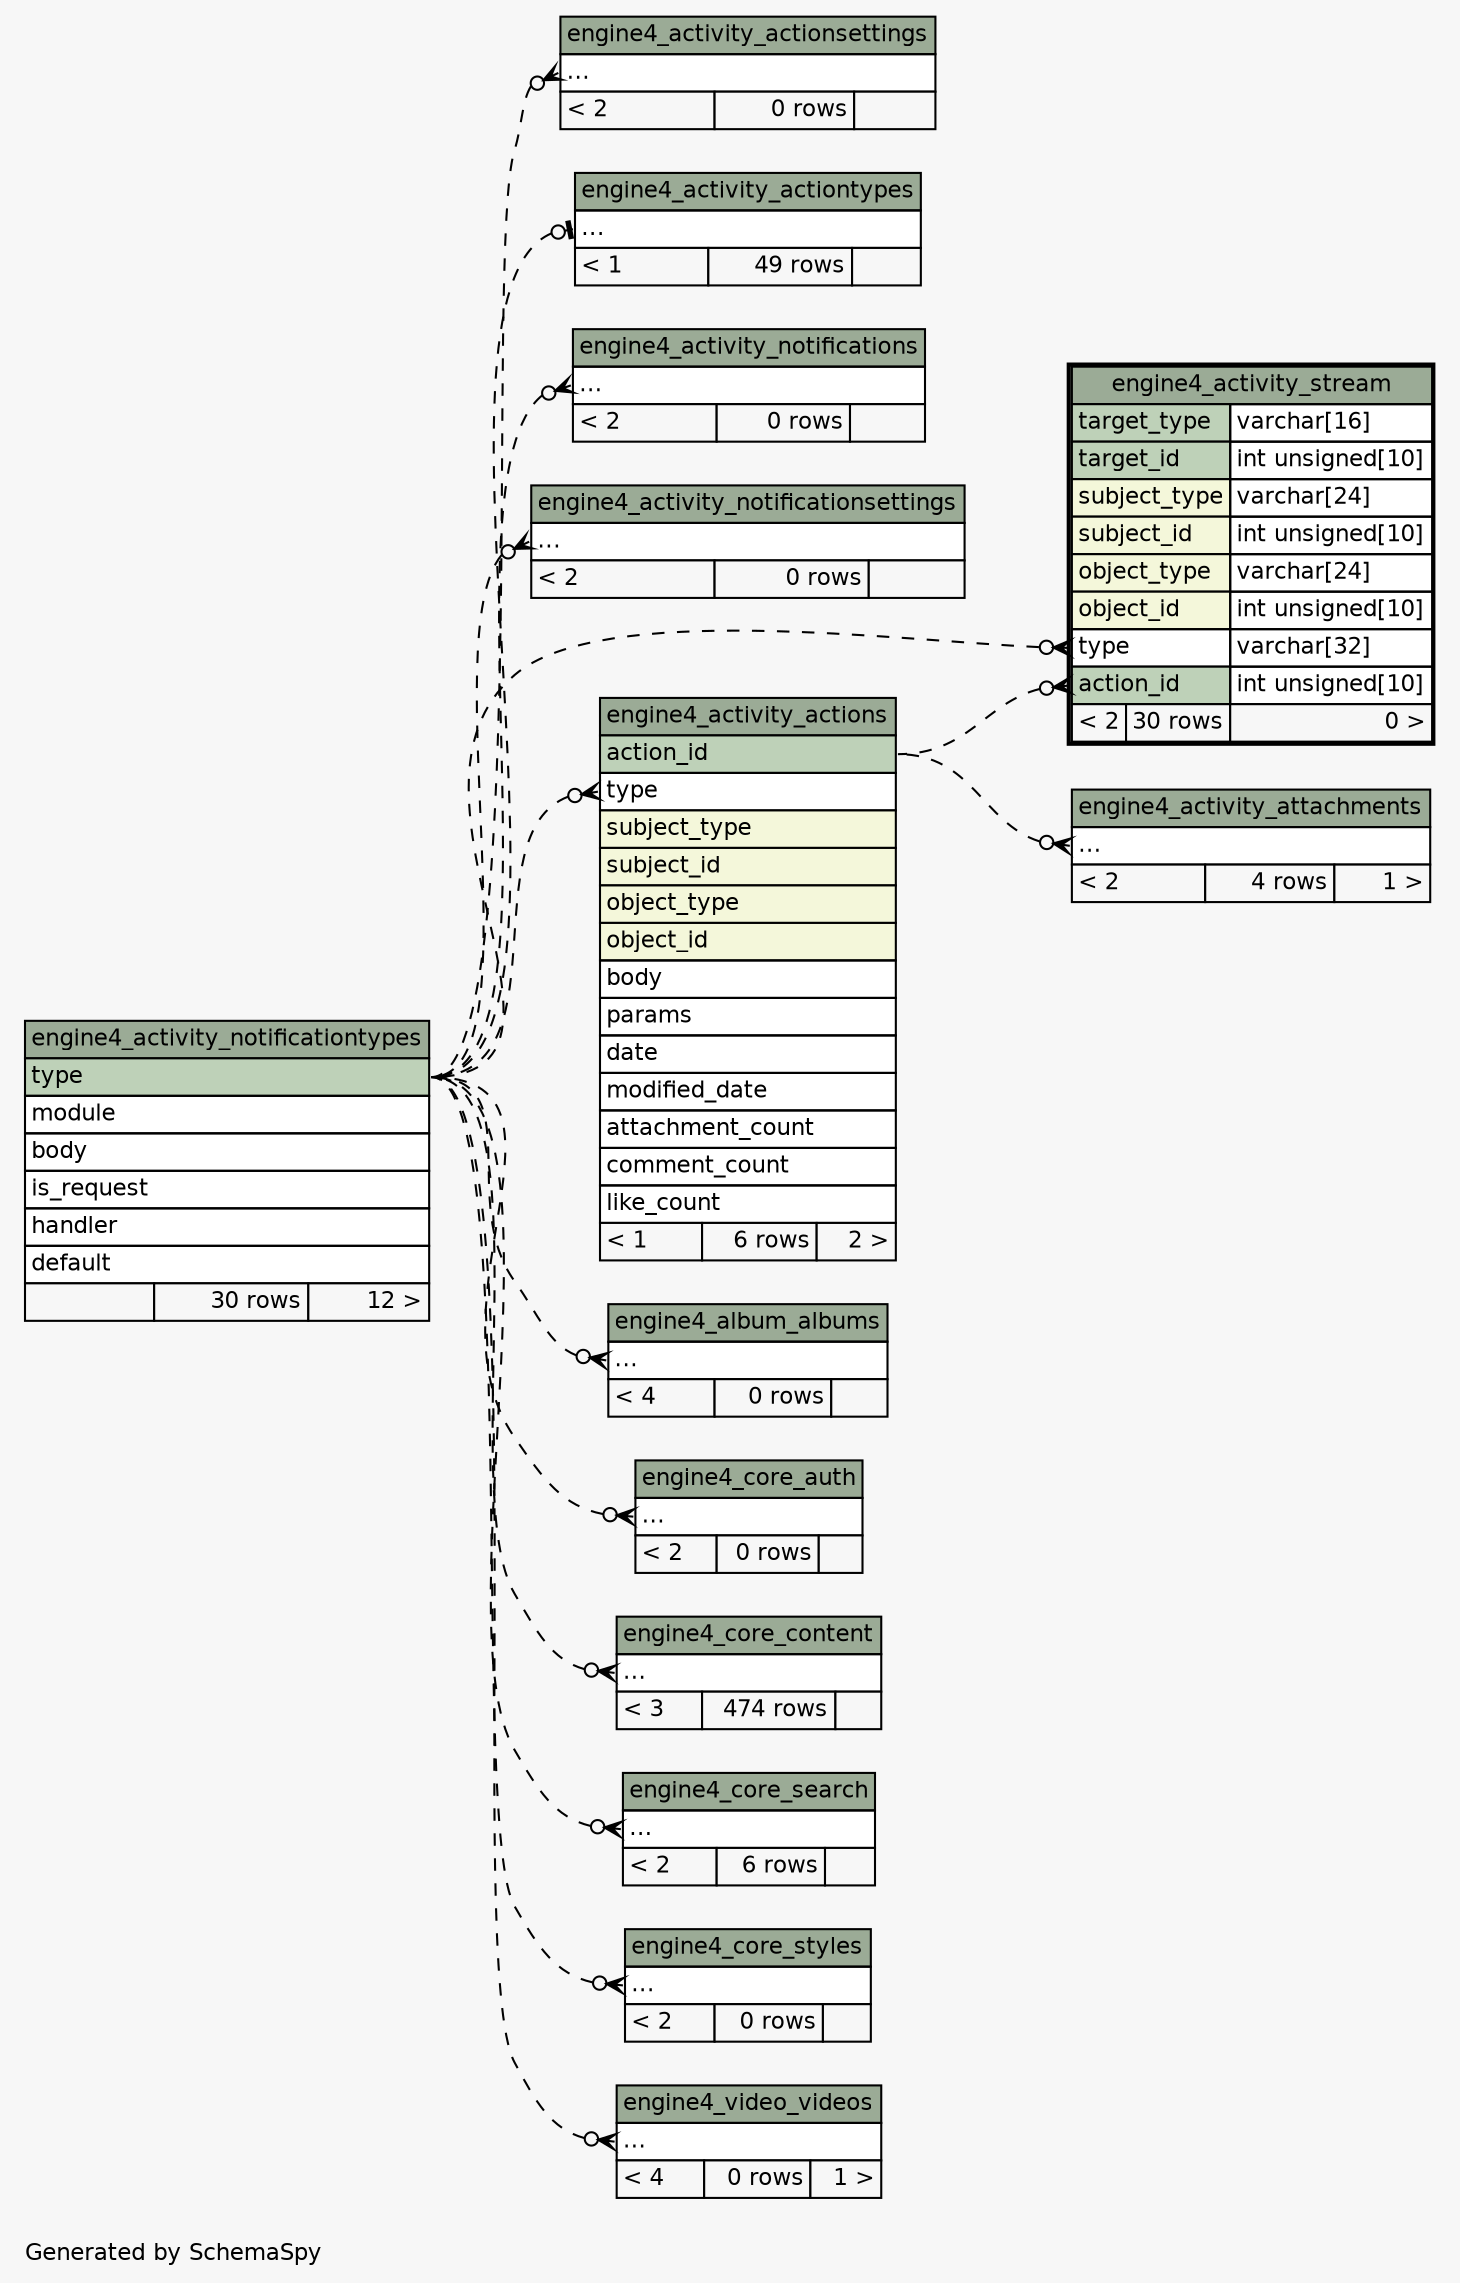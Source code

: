// dot 2.38.0 on Windows 10 10.0
// SchemaSpy rev 590
digraph "impliedTwoDegreesRelationshipsDiagram" {
  graph [
    rankdir="RL"
    bgcolor="#f7f7f7"
    label="\nGenerated by SchemaSpy"
    labeljust="l"
    nodesep="0.18"
    ranksep="0.46"
    fontname="Helvetica"
    fontsize="11"
  ];
  node [
    fontname="Helvetica"
    fontsize="11"
    shape="plaintext"
  ];
  edge [
    arrowsize="0.8"
  ];
  "engine4_activity_actions":"type":w -> "engine4_activity_notificationtypes":"type":e [arrowhead=none dir=back arrowtail=crowodot style=dashed];
  "engine4_activity_actionsettings":"elipses":w -> "engine4_activity_notificationtypes":"type":e [arrowhead=none dir=back arrowtail=crowodot style=dashed];
  "engine4_activity_actiontypes":"elipses":w -> "engine4_activity_notificationtypes":"type":e [arrowhead=none dir=back arrowtail=teeodot style=dashed];
  "engine4_activity_attachments":"elipses":w -> "engine4_activity_actions":"action_id":e [arrowhead=none dir=back arrowtail=crowodot style=dashed];
  "engine4_activity_notifications":"elipses":w -> "engine4_activity_notificationtypes":"type":e [arrowhead=none dir=back arrowtail=crowodot style=dashed];
  "engine4_activity_notificationsettings":"elipses":w -> "engine4_activity_notificationtypes":"type":e [arrowhead=none dir=back arrowtail=crowodot style=dashed];
  "engine4_activity_stream":"action_id":w -> "engine4_activity_actions":"action_id":e [arrowhead=none dir=back arrowtail=crowodot style=dashed];
  "engine4_activity_stream":"type":w -> "engine4_activity_notificationtypes":"type":e [arrowhead=none dir=back arrowtail=crowodot style=dashed];
  "engine4_album_albums":"elipses":w -> "engine4_activity_notificationtypes":"type":e [arrowhead=none dir=back arrowtail=crowodot style=dashed];
  "engine4_core_auth":"elipses":w -> "engine4_activity_notificationtypes":"type":e [arrowhead=none dir=back arrowtail=crowodot style=dashed];
  "engine4_core_content":"elipses":w -> "engine4_activity_notificationtypes":"type":e [arrowhead=none dir=back arrowtail=crowodot style=dashed];
  "engine4_core_search":"elipses":w -> "engine4_activity_notificationtypes":"type":e [arrowhead=none dir=back arrowtail=crowodot style=dashed];
  "engine4_core_styles":"elipses":w -> "engine4_activity_notificationtypes":"type":e [arrowhead=none dir=back arrowtail=crowodot style=dashed];
  "engine4_video_videos":"elipses":w -> "engine4_activity_notificationtypes":"type":e [arrowhead=none dir=back arrowtail=crowodot style=dashed];
  "engine4_activity_actions" [
    label=<
    <TABLE BORDER="0" CELLBORDER="1" CELLSPACING="0" BGCOLOR="#ffffff">
      <TR><TD COLSPAN="3" BGCOLOR="#9bab96" ALIGN="CENTER">engine4_activity_actions</TD></TR>
      <TR><TD PORT="action_id" COLSPAN="3" BGCOLOR="#bed1b8" ALIGN="LEFT">action_id</TD></TR>
      <TR><TD PORT="type" COLSPAN="3" ALIGN="LEFT">type</TD></TR>
      <TR><TD PORT="subject_type" COLSPAN="3" BGCOLOR="#f4f7da" ALIGN="LEFT">subject_type</TD></TR>
      <TR><TD PORT="subject_id" COLSPAN="3" BGCOLOR="#f4f7da" ALIGN="LEFT">subject_id</TD></TR>
      <TR><TD PORT="object_type" COLSPAN="3" BGCOLOR="#f4f7da" ALIGN="LEFT">object_type</TD></TR>
      <TR><TD PORT="object_id" COLSPAN="3" BGCOLOR="#f4f7da" ALIGN="LEFT">object_id</TD></TR>
      <TR><TD PORT="body" COLSPAN="3" ALIGN="LEFT">body</TD></TR>
      <TR><TD PORT="params" COLSPAN="3" ALIGN="LEFT">params</TD></TR>
      <TR><TD PORT="date" COLSPAN="3" ALIGN="LEFT">date</TD></TR>
      <TR><TD PORT="modified_date" COLSPAN="3" ALIGN="LEFT">modified_date</TD></TR>
      <TR><TD PORT="attachment_count" COLSPAN="3" ALIGN="LEFT">attachment_count</TD></TR>
      <TR><TD PORT="comment_count" COLSPAN="3" ALIGN="LEFT">comment_count</TD></TR>
      <TR><TD PORT="like_count" COLSPAN="3" ALIGN="LEFT">like_count</TD></TR>
      <TR><TD ALIGN="LEFT" BGCOLOR="#f7f7f7">&lt; 1</TD><TD ALIGN="RIGHT" BGCOLOR="#f7f7f7">6 rows</TD><TD ALIGN="RIGHT" BGCOLOR="#f7f7f7">2 &gt;</TD></TR>
    </TABLE>>
    URL="engine4_activity_actions.html"
    tooltip="engine4_activity_actions"
  ];
  "engine4_activity_actionsettings" [
    label=<
    <TABLE BORDER="0" CELLBORDER="1" CELLSPACING="0" BGCOLOR="#ffffff">
      <TR><TD COLSPAN="3" BGCOLOR="#9bab96" ALIGN="CENTER">engine4_activity_actionsettings</TD></TR>
      <TR><TD PORT="elipses" COLSPAN="3" ALIGN="LEFT">...</TD></TR>
      <TR><TD ALIGN="LEFT" BGCOLOR="#f7f7f7">&lt; 2</TD><TD ALIGN="RIGHT" BGCOLOR="#f7f7f7">0 rows</TD><TD ALIGN="RIGHT" BGCOLOR="#f7f7f7">  </TD></TR>
    </TABLE>>
    URL="engine4_activity_actionsettings.html"
    tooltip="engine4_activity_actionsettings"
  ];
  "engine4_activity_actiontypes" [
    label=<
    <TABLE BORDER="0" CELLBORDER="1" CELLSPACING="0" BGCOLOR="#ffffff">
      <TR><TD COLSPAN="3" BGCOLOR="#9bab96" ALIGN="CENTER">engine4_activity_actiontypes</TD></TR>
      <TR><TD PORT="elipses" COLSPAN="3" ALIGN="LEFT">...</TD></TR>
      <TR><TD ALIGN="LEFT" BGCOLOR="#f7f7f7">&lt; 1</TD><TD ALIGN="RIGHT" BGCOLOR="#f7f7f7">49 rows</TD><TD ALIGN="RIGHT" BGCOLOR="#f7f7f7">  </TD></TR>
    </TABLE>>
    URL="engine4_activity_actiontypes.html"
    tooltip="engine4_activity_actiontypes"
  ];
  "engine4_activity_attachments" [
    label=<
    <TABLE BORDER="0" CELLBORDER="1" CELLSPACING="0" BGCOLOR="#ffffff">
      <TR><TD COLSPAN="3" BGCOLOR="#9bab96" ALIGN="CENTER">engine4_activity_attachments</TD></TR>
      <TR><TD PORT="elipses" COLSPAN="3" ALIGN="LEFT">...</TD></TR>
      <TR><TD ALIGN="LEFT" BGCOLOR="#f7f7f7">&lt; 2</TD><TD ALIGN="RIGHT" BGCOLOR="#f7f7f7">4 rows</TD><TD ALIGN="RIGHT" BGCOLOR="#f7f7f7">1 &gt;</TD></TR>
    </TABLE>>
    URL="engine4_activity_attachments.html"
    tooltip="engine4_activity_attachments"
  ];
  "engine4_activity_notifications" [
    label=<
    <TABLE BORDER="0" CELLBORDER="1" CELLSPACING="0" BGCOLOR="#ffffff">
      <TR><TD COLSPAN="3" BGCOLOR="#9bab96" ALIGN="CENTER">engine4_activity_notifications</TD></TR>
      <TR><TD PORT="elipses" COLSPAN="3" ALIGN="LEFT">...</TD></TR>
      <TR><TD ALIGN="LEFT" BGCOLOR="#f7f7f7">&lt; 2</TD><TD ALIGN="RIGHT" BGCOLOR="#f7f7f7">0 rows</TD><TD ALIGN="RIGHT" BGCOLOR="#f7f7f7">  </TD></TR>
    </TABLE>>
    URL="engine4_activity_notifications.html"
    tooltip="engine4_activity_notifications"
  ];
  "engine4_activity_notificationsettings" [
    label=<
    <TABLE BORDER="0" CELLBORDER="1" CELLSPACING="0" BGCOLOR="#ffffff">
      <TR><TD COLSPAN="3" BGCOLOR="#9bab96" ALIGN="CENTER">engine4_activity_notificationsettings</TD></TR>
      <TR><TD PORT="elipses" COLSPAN="3" ALIGN="LEFT">...</TD></TR>
      <TR><TD ALIGN="LEFT" BGCOLOR="#f7f7f7">&lt; 2</TD><TD ALIGN="RIGHT" BGCOLOR="#f7f7f7">0 rows</TD><TD ALIGN="RIGHT" BGCOLOR="#f7f7f7">  </TD></TR>
    </TABLE>>
    URL="engine4_activity_notificationsettings.html"
    tooltip="engine4_activity_notificationsettings"
  ];
  "engine4_activity_notificationtypes" [
    label=<
    <TABLE BORDER="0" CELLBORDER="1" CELLSPACING="0" BGCOLOR="#ffffff">
      <TR><TD COLSPAN="3" BGCOLOR="#9bab96" ALIGN="CENTER">engine4_activity_notificationtypes</TD></TR>
      <TR><TD PORT="type" COLSPAN="3" BGCOLOR="#bed1b8" ALIGN="LEFT">type</TD></TR>
      <TR><TD PORT="module" COLSPAN="3" ALIGN="LEFT">module</TD></TR>
      <TR><TD PORT="body" COLSPAN="3" ALIGN="LEFT">body</TD></TR>
      <TR><TD PORT="is_request" COLSPAN="3" ALIGN="LEFT">is_request</TD></TR>
      <TR><TD PORT="handler" COLSPAN="3" ALIGN="LEFT">handler</TD></TR>
      <TR><TD PORT="default" COLSPAN="3" ALIGN="LEFT">default</TD></TR>
      <TR><TD ALIGN="LEFT" BGCOLOR="#f7f7f7">  </TD><TD ALIGN="RIGHT" BGCOLOR="#f7f7f7">30 rows</TD><TD ALIGN="RIGHT" BGCOLOR="#f7f7f7">12 &gt;</TD></TR>
    </TABLE>>
    URL="engine4_activity_notificationtypes.html"
    tooltip="engine4_activity_notificationtypes"
  ];
  "engine4_activity_stream" [
    label=<
    <TABLE BORDER="2" CELLBORDER="1" CELLSPACING="0" BGCOLOR="#ffffff">
      <TR><TD COLSPAN="3" BGCOLOR="#9bab96" ALIGN="CENTER">engine4_activity_stream</TD></TR>
      <TR><TD PORT="target_type" COLSPAN="2" BGCOLOR="#bed1b8" ALIGN="LEFT">target_type</TD><TD PORT="target_type.type" ALIGN="LEFT">varchar[16]</TD></TR>
      <TR><TD PORT="target_id" COLSPAN="2" BGCOLOR="#bed1b8" ALIGN="LEFT">target_id</TD><TD PORT="target_id.type" ALIGN="LEFT">int unsigned[10]</TD></TR>
      <TR><TD PORT="subject_type" COLSPAN="2" BGCOLOR="#f4f7da" ALIGN="LEFT">subject_type</TD><TD PORT="subject_type.type" ALIGN="LEFT">varchar[24]</TD></TR>
      <TR><TD PORT="subject_id" COLSPAN="2" BGCOLOR="#f4f7da" ALIGN="LEFT">subject_id</TD><TD PORT="subject_id.type" ALIGN="LEFT">int unsigned[10]</TD></TR>
      <TR><TD PORT="object_type" COLSPAN="2" BGCOLOR="#f4f7da" ALIGN="LEFT">object_type</TD><TD PORT="object_type.type" ALIGN="LEFT">varchar[24]</TD></TR>
      <TR><TD PORT="object_id" COLSPAN="2" BGCOLOR="#f4f7da" ALIGN="LEFT">object_id</TD><TD PORT="object_id.type" ALIGN="LEFT">int unsigned[10]</TD></TR>
      <TR><TD PORT="type" COLSPAN="2" ALIGN="LEFT">type</TD><TD PORT="type.type" ALIGN="LEFT">varchar[32]</TD></TR>
      <TR><TD PORT="action_id" COLSPAN="2" BGCOLOR="#bed1b8" ALIGN="LEFT">action_id</TD><TD PORT="action_id.type" ALIGN="LEFT">int unsigned[10]</TD></TR>
      <TR><TD ALIGN="LEFT" BGCOLOR="#f7f7f7">&lt; 2</TD><TD ALIGN="RIGHT" BGCOLOR="#f7f7f7">30 rows</TD><TD ALIGN="RIGHT" BGCOLOR="#f7f7f7">0 &gt;</TD></TR>
    </TABLE>>
    URL="engine4_activity_stream.html"
    tooltip="engine4_activity_stream"
  ];
  "engine4_album_albums" [
    label=<
    <TABLE BORDER="0" CELLBORDER="1" CELLSPACING="0" BGCOLOR="#ffffff">
      <TR><TD COLSPAN="3" BGCOLOR="#9bab96" ALIGN="CENTER">engine4_album_albums</TD></TR>
      <TR><TD PORT="elipses" COLSPAN="3" ALIGN="LEFT">...</TD></TR>
      <TR><TD ALIGN="LEFT" BGCOLOR="#f7f7f7">&lt; 4</TD><TD ALIGN="RIGHT" BGCOLOR="#f7f7f7">0 rows</TD><TD ALIGN="RIGHT" BGCOLOR="#f7f7f7">  </TD></TR>
    </TABLE>>
    URL="engine4_album_albums.html"
    tooltip="engine4_album_albums"
  ];
  "engine4_core_auth" [
    label=<
    <TABLE BORDER="0" CELLBORDER="1" CELLSPACING="0" BGCOLOR="#ffffff">
      <TR><TD COLSPAN="3" BGCOLOR="#9bab96" ALIGN="CENTER">engine4_core_auth</TD></TR>
      <TR><TD PORT="elipses" COLSPAN="3" ALIGN="LEFT">...</TD></TR>
      <TR><TD ALIGN="LEFT" BGCOLOR="#f7f7f7">&lt; 2</TD><TD ALIGN="RIGHT" BGCOLOR="#f7f7f7">0 rows</TD><TD ALIGN="RIGHT" BGCOLOR="#f7f7f7">  </TD></TR>
    </TABLE>>
    URL="engine4_core_auth.html"
    tooltip="engine4_core_auth"
  ];
  "engine4_core_content" [
    label=<
    <TABLE BORDER="0" CELLBORDER="1" CELLSPACING="0" BGCOLOR="#ffffff">
      <TR><TD COLSPAN="3" BGCOLOR="#9bab96" ALIGN="CENTER">engine4_core_content</TD></TR>
      <TR><TD PORT="elipses" COLSPAN="3" ALIGN="LEFT">...</TD></TR>
      <TR><TD ALIGN="LEFT" BGCOLOR="#f7f7f7">&lt; 3</TD><TD ALIGN="RIGHT" BGCOLOR="#f7f7f7">474 rows</TD><TD ALIGN="RIGHT" BGCOLOR="#f7f7f7">  </TD></TR>
    </TABLE>>
    URL="engine4_core_content.html"
    tooltip="engine4_core_content"
  ];
  "engine4_core_search" [
    label=<
    <TABLE BORDER="0" CELLBORDER="1" CELLSPACING="0" BGCOLOR="#ffffff">
      <TR><TD COLSPAN="3" BGCOLOR="#9bab96" ALIGN="CENTER">engine4_core_search</TD></TR>
      <TR><TD PORT="elipses" COLSPAN="3" ALIGN="LEFT">...</TD></TR>
      <TR><TD ALIGN="LEFT" BGCOLOR="#f7f7f7">&lt; 2</TD><TD ALIGN="RIGHT" BGCOLOR="#f7f7f7">6 rows</TD><TD ALIGN="RIGHT" BGCOLOR="#f7f7f7">  </TD></TR>
    </TABLE>>
    URL="engine4_core_search.html"
    tooltip="engine4_core_search"
  ];
  "engine4_core_styles" [
    label=<
    <TABLE BORDER="0" CELLBORDER="1" CELLSPACING="0" BGCOLOR="#ffffff">
      <TR><TD COLSPAN="3" BGCOLOR="#9bab96" ALIGN="CENTER">engine4_core_styles</TD></TR>
      <TR><TD PORT="elipses" COLSPAN="3" ALIGN="LEFT">...</TD></TR>
      <TR><TD ALIGN="LEFT" BGCOLOR="#f7f7f7">&lt; 2</TD><TD ALIGN="RIGHT" BGCOLOR="#f7f7f7">0 rows</TD><TD ALIGN="RIGHT" BGCOLOR="#f7f7f7">  </TD></TR>
    </TABLE>>
    URL="engine4_core_styles.html"
    tooltip="engine4_core_styles"
  ];
  "engine4_video_videos" [
    label=<
    <TABLE BORDER="0" CELLBORDER="1" CELLSPACING="0" BGCOLOR="#ffffff">
      <TR><TD COLSPAN="3" BGCOLOR="#9bab96" ALIGN="CENTER">engine4_video_videos</TD></TR>
      <TR><TD PORT="elipses" COLSPAN="3" ALIGN="LEFT">...</TD></TR>
      <TR><TD ALIGN="LEFT" BGCOLOR="#f7f7f7">&lt; 4</TD><TD ALIGN="RIGHT" BGCOLOR="#f7f7f7">0 rows</TD><TD ALIGN="RIGHT" BGCOLOR="#f7f7f7">1 &gt;</TD></TR>
    </TABLE>>
    URL="engine4_video_videos.html"
    tooltip="engine4_video_videos"
  ];
}
